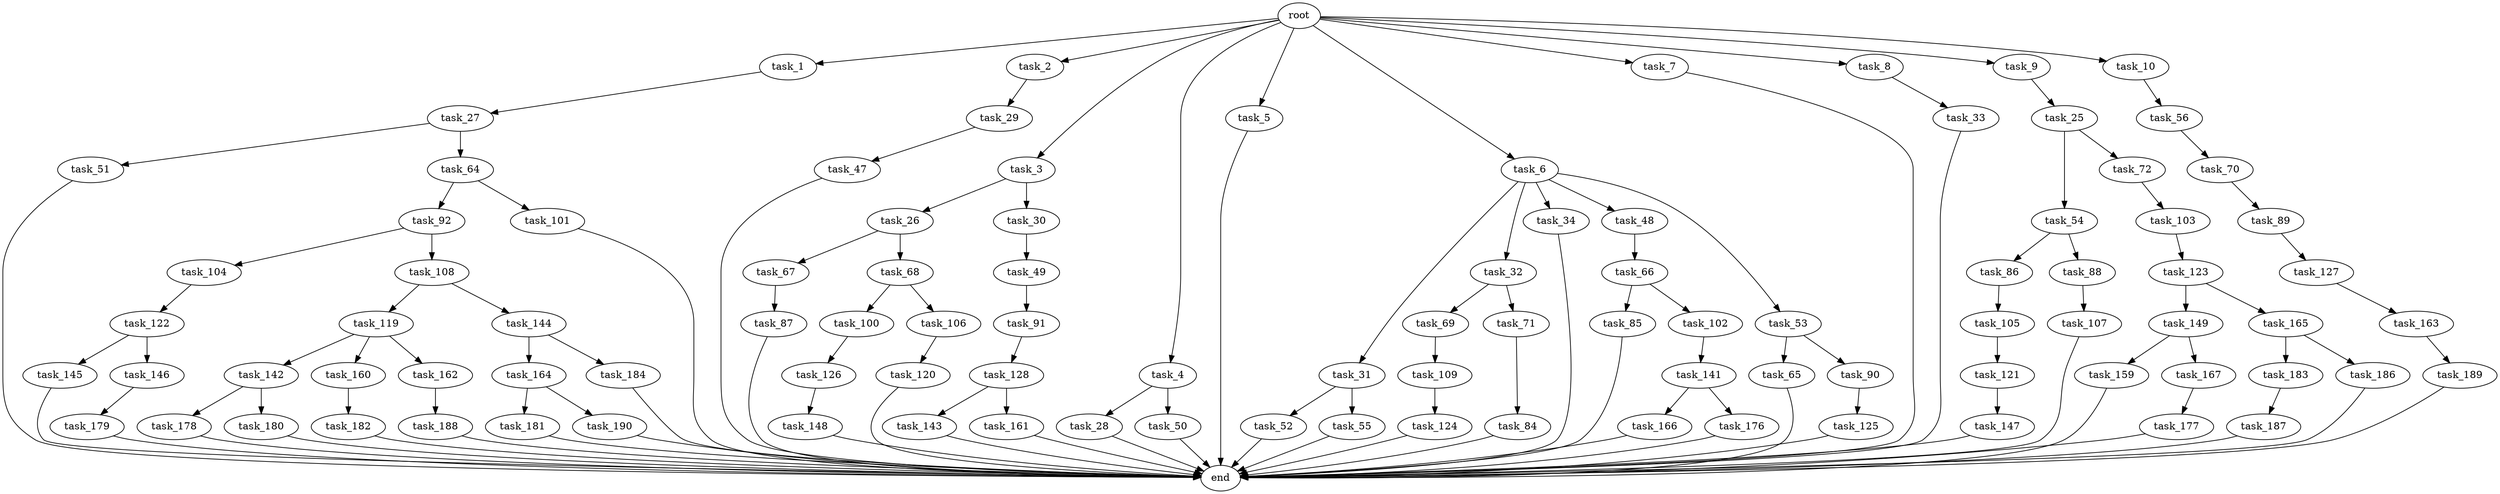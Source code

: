 digraph G {
  root [size="0.000000"];
  task_1 [size="1024.000000"];
  task_2 [size="1024.000000"];
  task_3 [size="1024.000000"];
  task_4 [size="1024.000000"];
  task_5 [size="1024.000000"];
  task_6 [size="1024.000000"];
  task_7 [size="1024.000000"];
  task_8 [size="1024.000000"];
  task_9 [size="1024.000000"];
  task_10 [size="1024.000000"];
  task_25 [size="137438953472.000000"];
  task_26 [size="309237645312.000000"];
  task_27 [size="214748364800.000000"];
  task_28 [size="420906795008.000000"];
  task_29 [size="549755813888.000000"];
  task_30 [size="309237645312.000000"];
  task_31 [size="137438953472.000000"];
  task_32 [size="137438953472.000000"];
  task_33 [size="695784701952.000000"];
  task_34 [size="137438953472.000000"];
  task_47 [size="214748364800.000000"];
  task_48 [size="137438953472.000000"];
  task_49 [size="858993459200.000000"];
  task_50 [size="420906795008.000000"];
  task_51 [size="214748364800.000000"];
  task_52 [size="420906795008.000000"];
  task_53 [size="137438953472.000000"];
  task_54 [size="695784701952.000000"];
  task_55 [size="420906795008.000000"];
  task_56 [size="77309411328.000000"];
  task_64 [size="214748364800.000000"];
  task_65 [size="214748364800.000000"];
  task_66 [size="34359738368.000000"];
  task_67 [size="858993459200.000000"];
  task_68 [size="858993459200.000000"];
  task_69 [size="695784701952.000000"];
  task_70 [size="137438953472.000000"];
  task_71 [size="695784701952.000000"];
  task_72 [size="695784701952.000000"];
  task_84 [size="34359738368.000000"];
  task_85 [size="549755813888.000000"];
  task_86 [size="137438953472.000000"];
  task_87 [size="858993459200.000000"];
  task_88 [size="137438953472.000000"];
  task_89 [size="137438953472.000000"];
  task_90 [size="214748364800.000000"];
  task_91 [size="77309411328.000000"];
  task_92 [size="695784701952.000000"];
  task_100 [size="420906795008.000000"];
  task_101 [size="695784701952.000000"];
  task_102 [size="549755813888.000000"];
  task_103 [size="137438953472.000000"];
  task_104 [size="214748364800.000000"];
  task_105 [size="420906795008.000000"];
  task_106 [size="420906795008.000000"];
  task_107 [size="420906795008.000000"];
  task_108 [size="214748364800.000000"];
  task_109 [size="309237645312.000000"];
  task_119 [size="137438953472.000000"];
  task_120 [size="214748364800.000000"];
  task_121 [size="34359738368.000000"];
  task_122 [size="549755813888.000000"];
  task_123 [size="137438953472.000000"];
  task_124 [size="420906795008.000000"];
  task_125 [size="695784701952.000000"];
  task_126 [size="77309411328.000000"];
  task_127 [size="858993459200.000000"];
  task_128 [size="549755813888.000000"];
  task_141 [size="34359738368.000000"];
  task_142 [size="137438953472.000000"];
  task_143 [size="309237645312.000000"];
  task_144 [size="137438953472.000000"];
  task_145 [size="34359738368.000000"];
  task_146 [size="34359738368.000000"];
  task_147 [size="695784701952.000000"];
  task_148 [size="137438953472.000000"];
  task_149 [size="34359738368.000000"];
  task_159 [size="34359738368.000000"];
  task_160 [size="137438953472.000000"];
  task_161 [size="309237645312.000000"];
  task_162 [size="137438953472.000000"];
  task_163 [size="34359738368.000000"];
  task_164 [size="34359738368.000000"];
  task_165 [size="34359738368.000000"];
  task_166 [size="549755813888.000000"];
  task_167 [size="34359738368.000000"];
  task_176 [size="549755813888.000000"];
  task_177 [size="695784701952.000000"];
  task_178 [size="214748364800.000000"];
  task_179 [size="137438953472.000000"];
  task_180 [size="214748364800.000000"];
  task_181 [size="137438953472.000000"];
  task_182 [size="695784701952.000000"];
  task_183 [size="549755813888.000000"];
  task_184 [size="34359738368.000000"];
  task_186 [size="549755813888.000000"];
  task_187 [size="77309411328.000000"];
  task_188 [size="309237645312.000000"];
  task_189 [size="77309411328.000000"];
  task_190 [size="137438953472.000000"];
  end [size="0.000000"];

  root -> task_1 [size="1.000000"];
  root -> task_2 [size="1.000000"];
  root -> task_3 [size="1.000000"];
  root -> task_4 [size="1.000000"];
  root -> task_5 [size="1.000000"];
  root -> task_6 [size="1.000000"];
  root -> task_7 [size="1.000000"];
  root -> task_8 [size="1.000000"];
  root -> task_9 [size="1.000000"];
  root -> task_10 [size="1.000000"];
  task_1 -> task_27 [size="209715200.000000"];
  task_2 -> task_29 [size="536870912.000000"];
  task_3 -> task_26 [size="301989888.000000"];
  task_3 -> task_30 [size="301989888.000000"];
  task_4 -> task_28 [size="411041792.000000"];
  task_4 -> task_50 [size="411041792.000000"];
  task_5 -> end [size="1.000000"];
  task_6 -> task_31 [size="134217728.000000"];
  task_6 -> task_32 [size="134217728.000000"];
  task_6 -> task_34 [size="134217728.000000"];
  task_6 -> task_48 [size="134217728.000000"];
  task_6 -> task_53 [size="134217728.000000"];
  task_7 -> end [size="1.000000"];
  task_8 -> task_33 [size="679477248.000000"];
  task_9 -> task_25 [size="134217728.000000"];
  task_10 -> task_56 [size="75497472.000000"];
  task_25 -> task_54 [size="679477248.000000"];
  task_25 -> task_72 [size="679477248.000000"];
  task_26 -> task_67 [size="838860800.000000"];
  task_26 -> task_68 [size="838860800.000000"];
  task_27 -> task_51 [size="209715200.000000"];
  task_27 -> task_64 [size="209715200.000000"];
  task_28 -> end [size="1.000000"];
  task_29 -> task_47 [size="209715200.000000"];
  task_30 -> task_49 [size="838860800.000000"];
  task_31 -> task_52 [size="411041792.000000"];
  task_31 -> task_55 [size="411041792.000000"];
  task_32 -> task_69 [size="679477248.000000"];
  task_32 -> task_71 [size="679477248.000000"];
  task_33 -> end [size="1.000000"];
  task_34 -> end [size="1.000000"];
  task_47 -> end [size="1.000000"];
  task_48 -> task_66 [size="33554432.000000"];
  task_49 -> task_91 [size="75497472.000000"];
  task_50 -> end [size="1.000000"];
  task_51 -> end [size="1.000000"];
  task_52 -> end [size="1.000000"];
  task_53 -> task_65 [size="209715200.000000"];
  task_53 -> task_90 [size="209715200.000000"];
  task_54 -> task_86 [size="134217728.000000"];
  task_54 -> task_88 [size="134217728.000000"];
  task_55 -> end [size="1.000000"];
  task_56 -> task_70 [size="134217728.000000"];
  task_64 -> task_92 [size="679477248.000000"];
  task_64 -> task_101 [size="679477248.000000"];
  task_65 -> end [size="1.000000"];
  task_66 -> task_85 [size="536870912.000000"];
  task_66 -> task_102 [size="536870912.000000"];
  task_67 -> task_87 [size="838860800.000000"];
  task_68 -> task_100 [size="411041792.000000"];
  task_68 -> task_106 [size="411041792.000000"];
  task_69 -> task_109 [size="301989888.000000"];
  task_70 -> task_89 [size="134217728.000000"];
  task_71 -> task_84 [size="33554432.000000"];
  task_72 -> task_103 [size="134217728.000000"];
  task_84 -> end [size="1.000000"];
  task_85 -> end [size="1.000000"];
  task_86 -> task_105 [size="411041792.000000"];
  task_87 -> end [size="1.000000"];
  task_88 -> task_107 [size="411041792.000000"];
  task_89 -> task_127 [size="838860800.000000"];
  task_90 -> task_125 [size="679477248.000000"];
  task_91 -> task_128 [size="536870912.000000"];
  task_92 -> task_104 [size="209715200.000000"];
  task_92 -> task_108 [size="209715200.000000"];
  task_100 -> task_126 [size="75497472.000000"];
  task_101 -> end [size="1.000000"];
  task_102 -> task_141 [size="33554432.000000"];
  task_103 -> task_123 [size="134217728.000000"];
  task_104 -> task_122 [size="536870912.000000"];
  task_105 -> task_121 [size="33554432.000000"];
  task_106 -> task_120 [size="209715200.000000"];
  task_107 -> end [size="1.000000"];
  task_108 -> task_119 [size="134217728.000000"];
  task_108 -> task_144 [size="134217728.000000"];
  task_109 -> task_124 [size="411041792.000000"];
  task_119 -> task_142 [size="134217728.000000"];
  task_119 -> task_160 [size="134217728.000000"];
  task_119 -> task_162 [size="134217728.000000"];
  task_120 -> end [size="1.000000"];
  task_121 -> task_147 [size="679477248.000000"];
  task_122 -> task_145 [size="33554432.000000"];
  task_122 -> task_146 [size="33554432.000000"];
  task_123 -> task_149 [size="33554432.000000"];
  task_123 -> task_165 [size="33554432.000000"];
  task_124 -> end [size="1.000000"];
  task_125 -> end [size="1.000000"];
  task_126 -> task_148 [size="134217728.000000"];
  task_127 -> task_163 [size="33554432.000000"];
  task_128 -> task_143 [size="301989888.000000"];
  task_128 -> task_161 [size="301989888.000000"];
  task_141 -> task_166 [size="536870912.000000"];
  task_141 -> task_176 [size="536870912.000000"];
  task_142 -> task_178 [size="209715200.000000"];
  task_142 -> task_180 [size="209715200.000000"];
  task_143 -> end [size="1.000000"];
  task_144 -> task_164 [size="33554432.000000"];
  task_144 -> task_184 [size="33554432.000000"];
  task_145 -> end [size="1.000000"];
  task_146 -> task_179 [size="134217728.000000"];
  task_147 -> end [size="1.000000"];
  task_148 -> end [size="1.000000"];
  task_149 -> task_159 [size="33554432.000000"];
  task_149 -> task_167 [size="33554432.000000"];
  task_159 -> end [size="1.000000"];
  task_160 -> task_182 [size="679477248.000000"];
  task_161 -> end [size="1.000000"];
  task_162 -> task_188 [size="301989888.000000"];
  task_163 -> task_189 [size="75497472.000000"];
  task_164 -> task_181 [size="134217728.000000"];
  task_164 -> task_190 [size="134217728.000000"];
  task_165 -> task_183 [size="536870912.000000"];
  task_165 -> task_186 [size="536870912.000000"];
  task_166 -> end [size="1.000000"];
  task_167 -> task_177 [size="679477248.000000"];
  task_176 -> end [size="1.000000"];
  task_177 -> end [size="1.000000"];
  task_178 -> end [size="1.000000"];
  task_179 -> end [size="1.000000"];
  task_180 -> end [size="1.000000"];
  task_181 -> end [size="1.000000"];
  task_182 -> end [size="1.000000"];
  task_183 -> task_187 [size="75497472.000000"];
  task_184 -> end [size="1.000000"];
  task_186 -> end [size="1.000000"];
  task_187 -> end [size="1.000000"];
  task_188 -> end [size="1.000000"];
  task_189 -> end [size="1.000000"];
  task_190 -> end [size="1.000000"];
}
